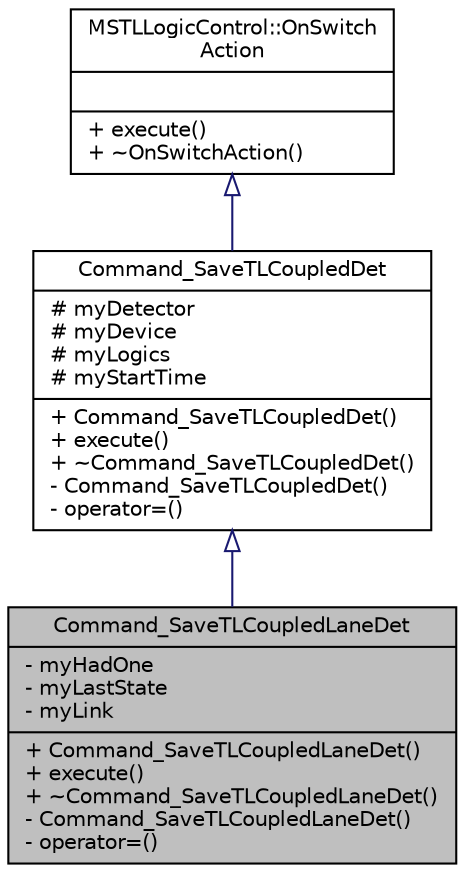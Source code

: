 digraph "Command_SaveTLCoupledLaneDet"
{
  edge [fontname="Helvetica",fontsize="10",labelfontname="Helvetica",labelfontsize="10"];
  node [fontname="Helvetica",fontsize="10",shape=record];
  Node0 [label="{Command_SaveTLCoupledLaneDet\n|- myHadOne\l- myLastState\l- myLink\l|+ Command_SaveTLCoupledLaneDet()\l+ execute()\l+ ~Command_SaveTLCoupledLaneDet()\l- Command_SaveTLCoupledLaneDet()\l- operator=()\l}",height=0.2,width=0.4,color="black", fillcolor="grey75", style="filled", fontcolor="black"];
  Node1 -> Node0 [dir="back",color="midnightblue",fontsize="10",style="solid",arrowtail="onormal",fontname="Helvetica"];
  Node1 [label="{Command_SaveTLCoupledDet\n|# myDetector\l# myDevice\l# myLogics\l# myStartTime\l|+ Command_SaveTLCoupledDet()\l+ execute()\l+ ~Command_SaveTLCoupledDet()\l- Command_SaveTLCoupledDet()\l- operator=()\l}",height=0.2,width=0.4,color="black", fillcolor="white", style="filled",URL="$d0/d1a/class_command___save_t_l_coupled_det.html",tooltip="Writes e2 state on each tls switch. "];
  Node2 -> Node1 [dir="back",color="midnightblue",fontsize="10",style="solid",arrowtail="onormal",fontname="Helvetica"];
  Node2 [label="{MSTLLogicControl::OnSwitch\lAction\n||+ execute()\l+ ~OnSwitchAction()\l}",height=0.2,width=0.4,color="black", fillcolor="white", style="filled",URL="$d2/df0/class_m_s_t_l_logic_control_1_1_on_switch_action.html",tooltip="Base class for things to execute if a tls switches to a new phase. "];
}
